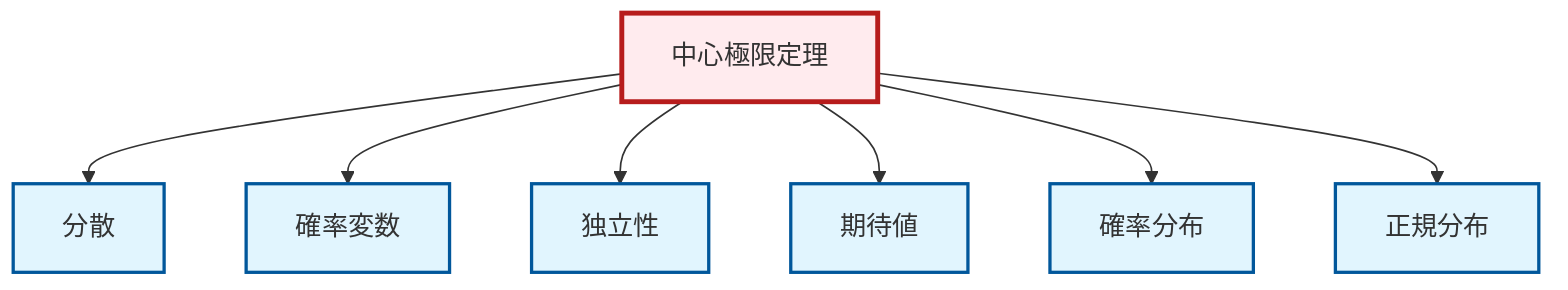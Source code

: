 graph TD
    classDef definition fill:#e1f5fe,stroke:#01579b,stroke-width:2px
    classDef theorem fill:#f3e5f5,stroke:#4a148c,stroke-width:2px
    classDef axiom fill:#fff3e0,stroke:#e65100,stroke-width:2px
    classDef example fill:#e8f5e9,stroke:#1b5e20,stroke-width:2px
    classDef current fill:#ffebee,stroke:#b71c1c,stroke-width:3px
    def-expectation["期待値"]:::definition
    def-independence["独立性"]:::definition
    def-random-variable["確率変数"]:::definition
    def-probability-distribution["確率分布"]:::definition
    thm-central-limit["中心極限定理"]:::theorem
    def-variance["分散"]:::definition
    def-normal-distribution["正規分布"]:::definition
    thm-central-limit --> def-variance
    thm-central-limit --> def-random-variable
    thm-central-limit --> def-independence
    thm-central-limit --> def-expectation
    thm-central-limit --> def-probability-distribution
    thm-central-limit --> def-normal-distribution
    class thm-central-limit current